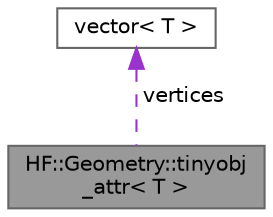 digraph "HF::Geometry::tinyobj_attr&lt; T &gt;"
{
 // LATEX_PDF_SIZE
  bgcolor="transparent";
  edge [fontname=Helvetica,fontsize=10,labelfontname=Helvetica,labelfontsize=10];
  node [fontname=Helvetica,fontsize=10,shape=box,height=0.2,width=0.4];
  Node1 [label="HF::Geometry::tinyobj\l_attr\< T \>",height=0.2,width=0.4,color="gray40", fillcolor="grey60", style="filled", fontcolor="black",tooltip=" "];
  Node2 -> Node1 [dir="back",color="darkorchid3",style="dashed",label=" vertices" ];
  Node2 [label="vector\< T \>",height=0.2,width=0.4,color="gray40", fillcolor="white", style="filled",tooltip=" "];
}
